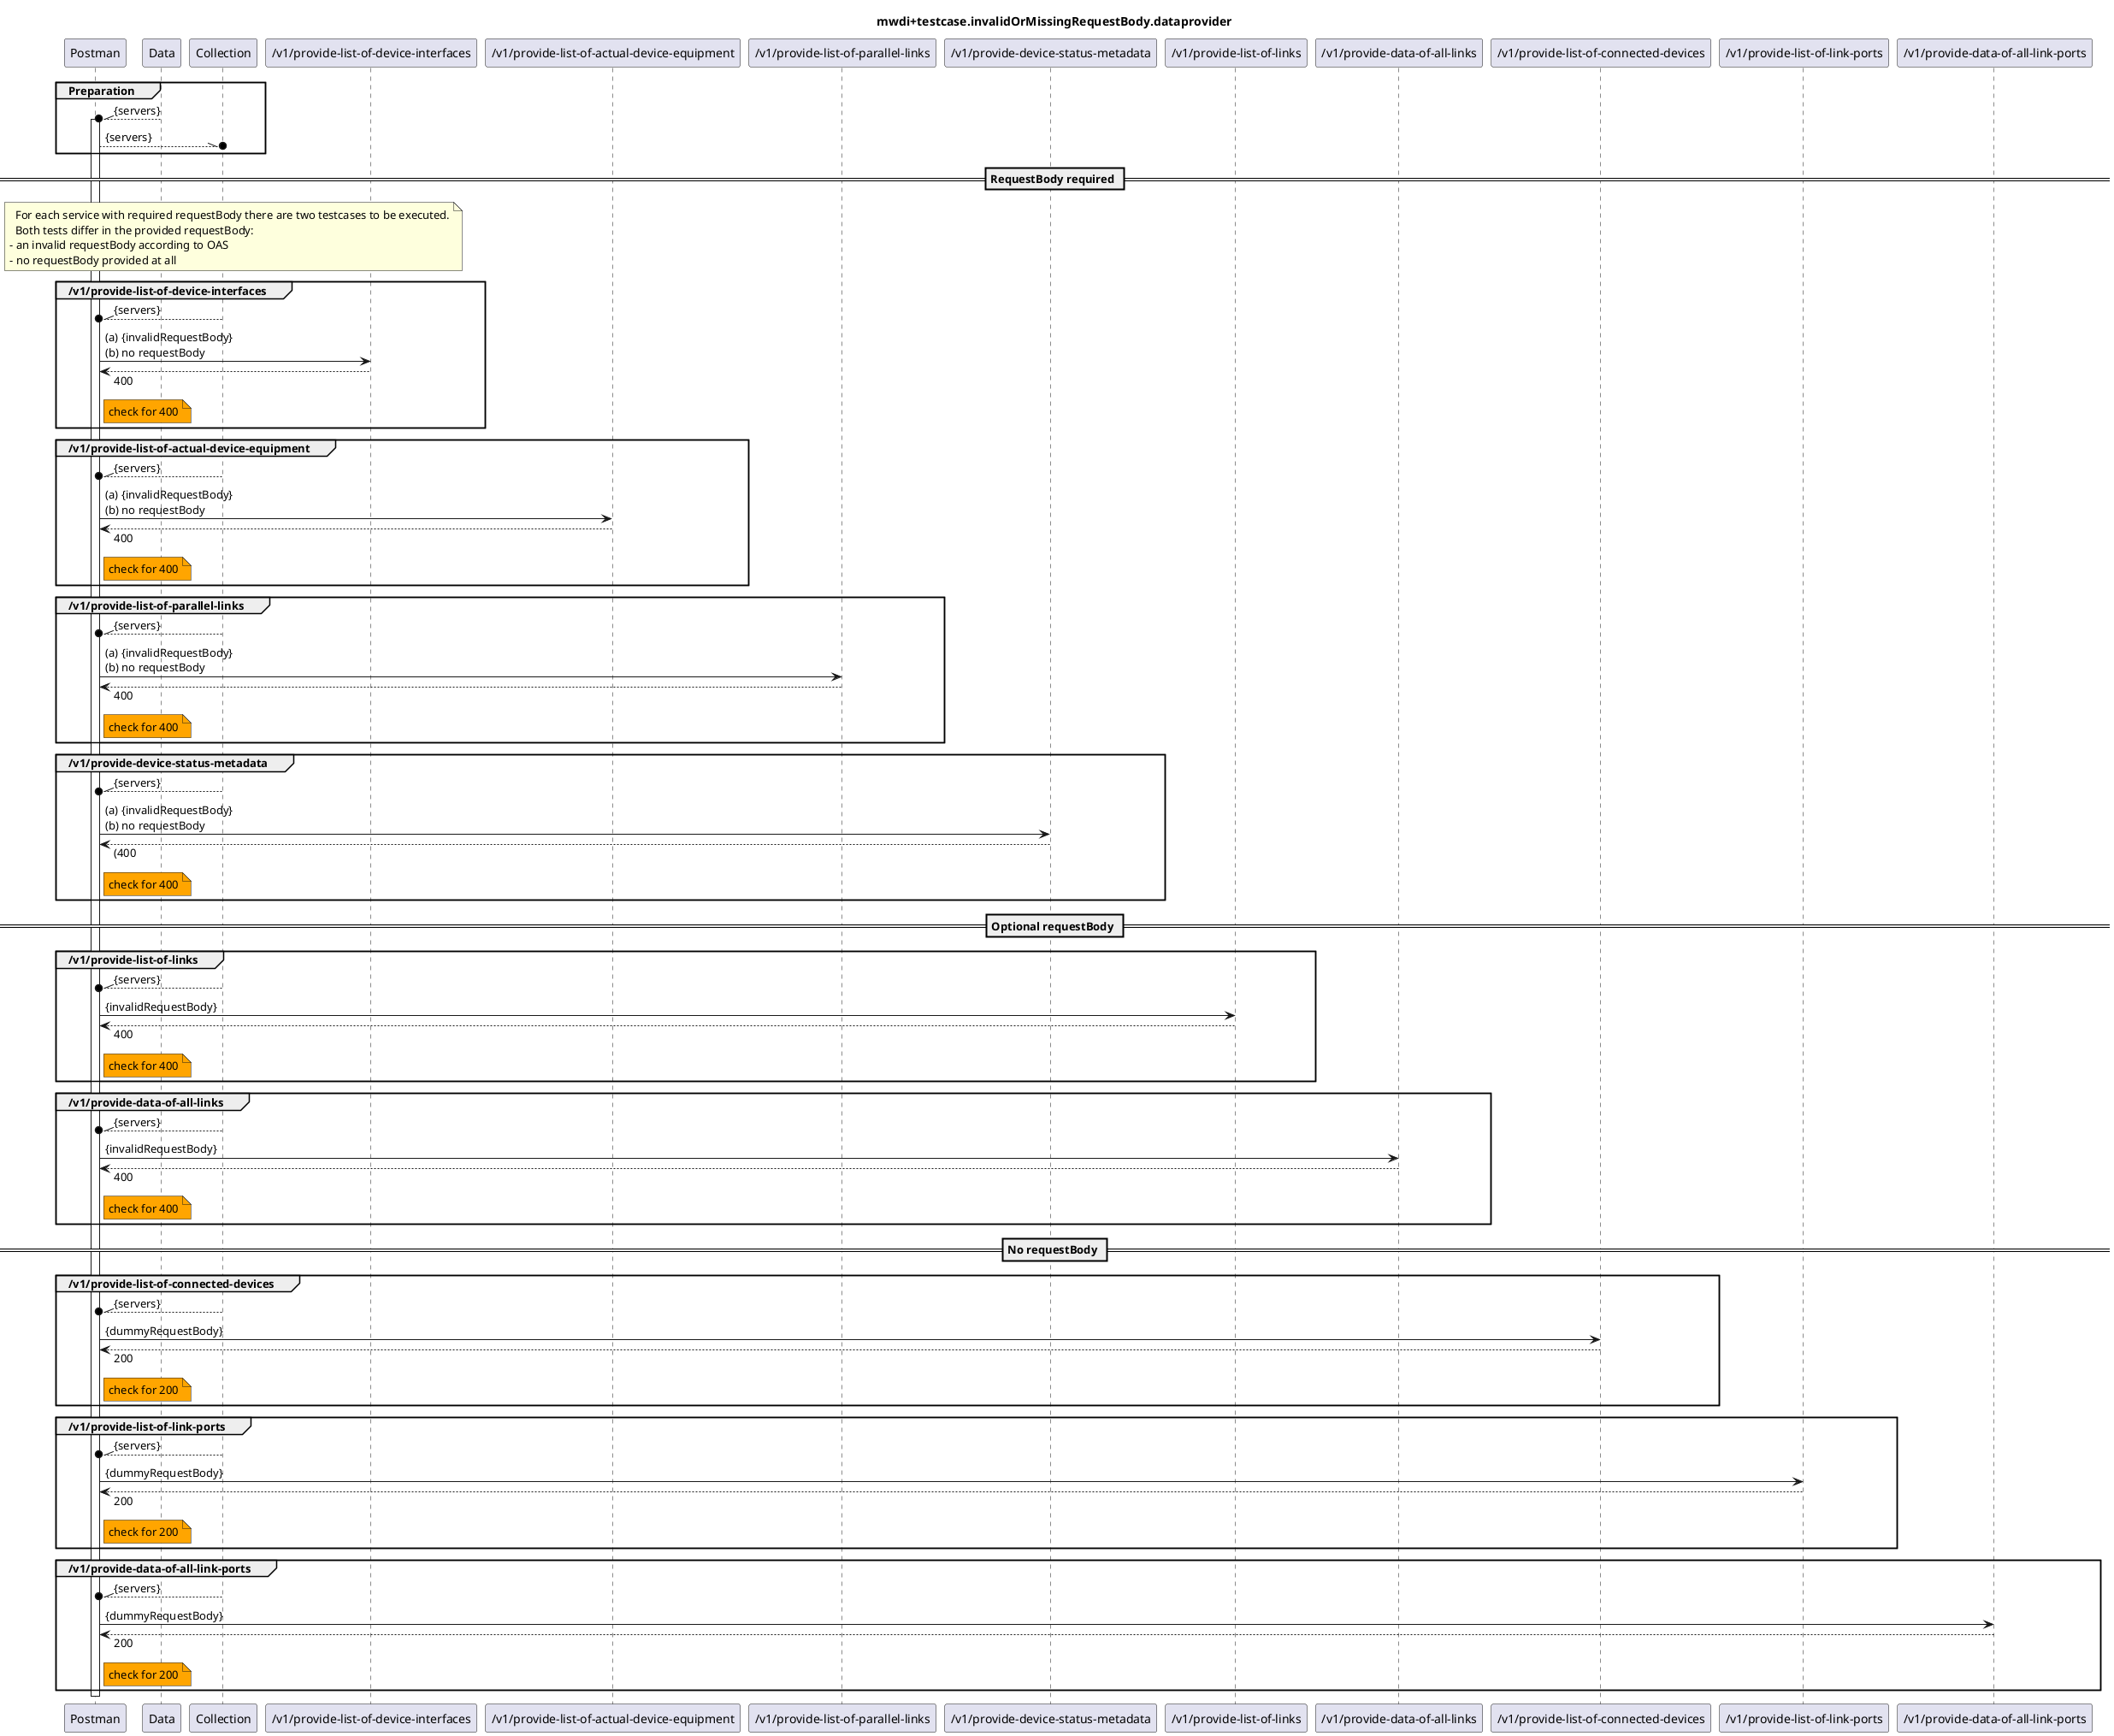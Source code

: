 @startuml mwdi+diagram.invalidOrMissingRequestBody.dataprovider
skinparam responseMessageBelowArrow true

title
mwdi+testcase.invalidOrMissingRequestBody.dataprovider
end title

participant "Postman" as Postman
participant "Data" as Data
participant "Collection" as Collection

'requestBody required
participant "/v1/provide-list-of-device-interfaces" as PLODI
participant "/v1/provide-list-of-actual-device-equipment" as PLOADE
participant "/v1/provide-list-of-parallel-links" as PLOPL
participant "/v1/provide-device-status-metadata" as PDSM

'optional requestBody
participant "/v1/provide-list-of-links" as PLOL
participant "/v1/provide-data-of-all-links" as PDOAL

'no requestBody
participant "/v1/provide-list-of-connected-devices" as PLOCD
participant "/v1/provide-list-of-link-ports" as PLOLP
participant "/v1/provide-data-of-all-link-ports" as PDOALP


group Preparation
  Data --\\o Postman : {servers}
  activate Postman
  Postman --\\o Collection : {servers}
end

'-------------------------------------------------------------
== RequestBody required ==
  note over Postman, PLODI
    For each service with required requestBody there are two testcases to be executed.
    Both tests differ in the provided requestBody:
  - an invalid requestBody according to OAS
  - no requestBody provided at all
  end note

  group /v1/provide-list-of-device-interfaces
    Collection --\\o Postman : {servers}
    Postman -> PLODI : (a) {invalidRequestBody} \n(b) no requestBody
    Postman <-- PLODI : 400
    note right Postman #Orange
      check for 400
    end note
  end

  group /v1/provide-list-of-actual-device-equipment
    Collection --\\o Postman : {servers}
    Postman -> PLOADE : (a) {invalidRequestBody} \n(b) no requestBody
    Postman <-- PLOADE : 400
    note right Postman #Orange
      check for 400
    end note
  end

  group /v1/provide-list-of-parallel-links
    Collection --\\o Postman : {servers}
    Postman -> PLOPL : (a) {invalidRequestBody} \n(b) no requestBody
    Postman <-- PLOPL : 400
    note right Postman #Orange
      check for 400
    end note
  end

  group /v1/provide-device-status-metadata
    Collection --\\o Postman : {servers}
    Postman -> PDSM : (a) {invalidRequestBody} \n(b) no requestBody
    Postman <-- PDSM : (400
    note right Postman #Orange
      check for 400
    end note
  end

'-------------------------------------------------------------
== Optional requestBody == 
  group /v1/provide-list-of-links
    Collection --\\o Postman : {servers}
    Postman -> PLOL : {invalidRequestBody}
    Postman <-- PLOL : 400
    note right Postman #Orange
      check for 400
    end note
  end

  group /v1/provide-data-of-all-links
    Collection --\\o Postman : {servers}
    Postman -> PDOAL : {invalidRequestBody}
    Postman <-- PDOAL : 400
    note right Postman #Orange
      check for 400
    end note
  end


'-------------------------------------------------------------
== No requestBody == 
  group /v1/provide-list-of-connected-devices
    Collection --\\o Postman : {servers}
    Postman -> PLOCD : {dummyRequestBody}
    Postman <-- PLOCD : 200
    note right Postman #Orange
      check for 200
    end note
  end

  group /v1/provide-list-of-link-ports
    Collection --\\o Postman : {servers}
    Postman -> PLOLP : {dummyRequestBody}
    Postman <-- PLOLP : 200
    note right Postman #Orange
      check for 200
    end note
  end

  group /v1/provide-data-of-all-link-ports
    Collection --\\o Postman : {servers}
    Postman -> PDOALP : {dummyRequestBody}
    Postman <-- PDOALP : 200
    note right Postman #Orange
      check for 200
    end note
  end

deactivate Postman

@enduml
